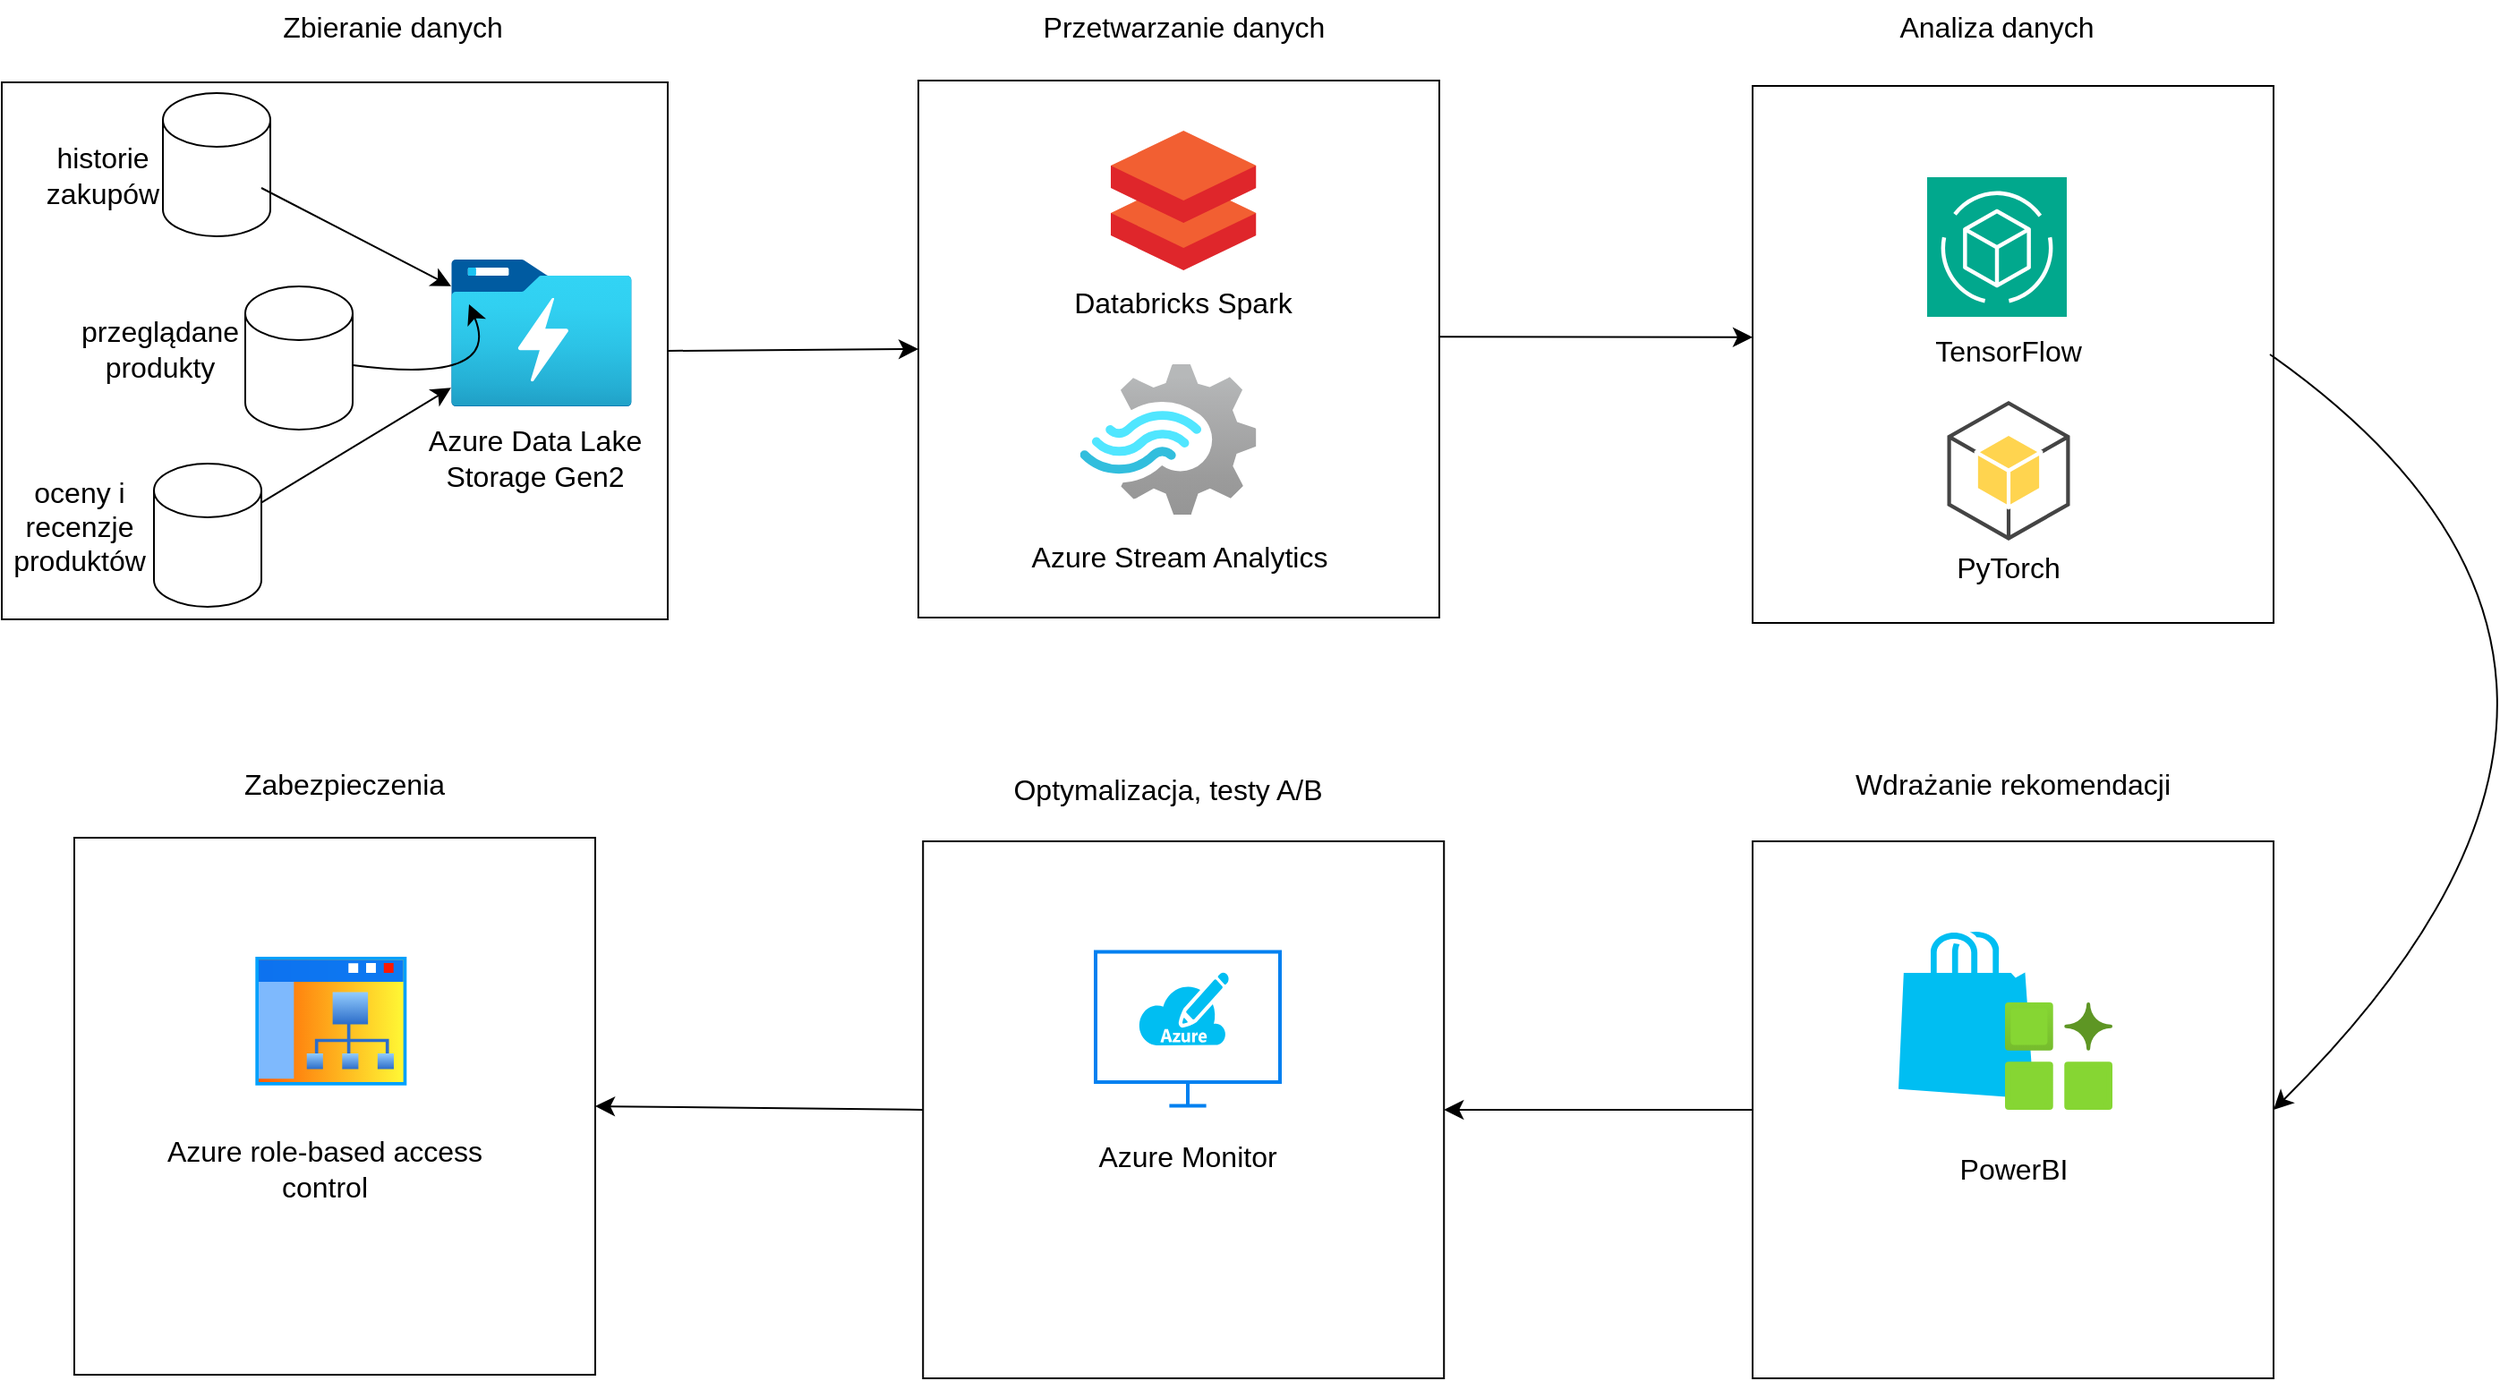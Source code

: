 <mxfile version="24.3.1" type="onedrive">
  <diagram name="Strona-1" id="Z-8fy4U7LTjAwe9fAACf">
    <mxGraphModel grid="0" page="0" gridSize="10" guides="1" tooltips="1" connect="1" arrows="1" fold="1" pageScale="1" pageWidth="827" pageHeight="1169" math="0" shadow="0">
      <root>
        <mxCell id="0" />
        <mxCell id="1" parent="0" />
        <mxCell id="duZjUQYaqQUHjqYcm7z--2" value="" style="rounded=0;whiteSpace=wrap;html=1;" vertex="1" parent="1">
          <mxGeometry x="-611" y="-119" width="372" height="300" as="geometry" />
        </mxCell>
        <mxCell id="duZjUQYaqQUHjqYcm7z--3" value="" style="image;aspect=fixed;html=1;points=[];align=center;fontSize=12;image=img/lib/azure2/storage/Data_Lake_Storage_Gen1.svg;" vertex="1" parent="1">
          <mxGeometry x="-360" y="-20" width="100.92" height="82" as="geometry" />
        </mxCell>
        <mxCell id="duZjUQYaqQUHjqYcm7z--6" style="edgeStyle=none;curved=1;rounded=0;orthogonalLoop=1;jettySize=auto;html=1;exitX=0.5;exitY=1;exitDx=0;exitDy=0;fontSize=12;startSize=8;endSize=8;" edge="1" parent="1" source="duZjUQYaqQUHjqYcm7z--2" target="duZjUQYaqQUHjqYcm7z--2">
          <mxGeometry relative="1" as="geometry" />
        </mxCell>
        <mxCell id="duZjUQYaqQUHjqYcm7z--15" value="" style="shape=cylinder3;whiteSpace=wrap;html=1;boundedLbl=1;backgroundOutline=1;size=15;" vertex="1" parent="1">
          <mxGeometry x="-521" y="-113" width="60" height="80" as="geometry" />
        </mxCell>
        <mxCell id="duZjUQYaqQUHjqYcm7z--16" value="" style="shape=cylinder3;whiteSpace=wrap;html=1;boundedLbl=1;backgroundOutline=1;size=15;" vertex="1" parent="1">
          <mxGeometry x="-475" y="-5" width="60" height="80" as="geometry" />
        </mxCell>
        <mxCell id="duZjUQYaqQUHjqYcm7z--17" value="" style="shape=cylinder3;whiteSpace=wrap;html=1;boundedLbl=1;backgroundOutline=1;size=15;" vertex="1" parent="1">
          <mxGeometry x="-526" y="94" width="60" height="80" as="geometry" />
        </mxCell>
        <mxCell id="duZjUQYaqQUHjqYcm7z--20" value="" style="endArrow=classic;html=1;rounded=0;fontSize=12;startSize=8;endSize=8;curved=1;" edge="1" parent="1" target="duZjUQYaqQUHjqYcm7z--3">
          <mxGeometry width="50" height="50" relative="1" as="geometry">
            <mxPoint x="-466" y="-60" as="sourcePoint" />
            <mxPoint x="-387" y="-23.997" as="targetPoint" />
          </mxGeometry>
        </mxCell>
        <mxCell id="duZjUQYaqQUHjqYcm7z--21" value="" style="endArrow=classic;html=1;rounded=0;fontSize=12;startSize=8;endSize=8;curved=1;" edge="1" parent="1" source="duZjUQYaqQUHjqYcm7z--16">
          <mxGeometry width="50" height="50" relative="1" as="geometry">
            <mxPoint x="-456" y="-50" as="sourcePoint" />
            <mxPoint x="-350" y="5" as="targetPoint" />
            <Array as="points">
              <mxPoint x="-331" y="50" />
            </Array>
          </mxGeometry>
        </mxCell>
        <mxCell id="duZjUQYaqQUHjqYcm7z--22" value="" style="endArrow=classic;html=1;rounded=0;fontSize=12;startSize=8;endSize=8;curved=1;" edge="1" parent="1" source="duZjUQYaqQUHjqYcm7z--17" target="duZjUQYaqQUHjqYcm7z--3">
          <mxGeometry width="50" height="50" relative="1" as="geometry">
            <mxPoint x="-456" y="-50" as="sourcePoint" />
            <mxPoint x="-350" y="5" as="targetPoint" />
          </mxGeometry>
        </mxCell>
        <mxCell id="duZjUQYaqQUHjqYcm7z--23" value="" style="rounded=0;whiteSpace=wrap;html=1;" vertex="1" parent="1">
          <mxGeometry x="-99" y="-120" width="291" height="300" as="geometry" />
        </mxCell>
        <mxCell id="duZjUQYaqQUHjqYcm7z--25" value="" style="image;aspect=fixed;html=1;points=[];align=center;fontSize=12;image=img/lib/azure2/analytics/Stream_Analytics_Jobs.svg;" vertex="1" parent="1">
          <mxGeometry x="-8.74" y="38.5" width="98.48" height="84" as="geometry" />
        </mxCell>
        <mxCell id="duZjUQYaqQUHjqYcm7z--26" value="" style="image;sketch=0;aspect=fixed;html=1;points=[];align=center;fontSize=12;image=img/lib/mscae/Databricks.svg;" vertex="1" parent="1">
          <mxGeometry x="8.49" y="-92" width="81.25" height="78" as="geometry" />
        </mxCell>
        <mxCell id="duZjUQYaqQUHjqYcm7z--30" value="" style="endArrow=classic;html=1;rounded=0;fontSize=12;startSize=8;endSize=8;curved=1;exitX=1;exitY=0.5;exitDx=0;exitDy=0;entryX=0;entryY=0.5;entryDx=0;entryDy=0;" edge="1" parent="1" source="duZjUQYaqQUHjqYcm7z--2" target="duZjUQYaqQUHjqYcm7z--23">
          <mxGeometry width="50" height="50" relative="1" as="geometry">
            <mxPoint x="190" y="221" as="sourcePoint" />
            <mxPoint x="240" y="171" as="targetPoint" />
          </mxGeometry>
        </mxCell>
        <mxCell id="duZjUQYaqQUHjqYcm7z--31" value="" style="rounded=0;whiteSpace=wrap;html=1;" vertex="1" parent="1">
          <mxGeometry x="367" y="-117" width="291" height="300" as="geometry" />
        </mxCell>
        <mxCell id="duZjUQYaqQUHjqYcm7z--33" value="" style="sketch=0;points=[[0,0,0],[0.25,0,0],[0.5,0,0],[0.75,0,0],[1,0,0],[0,1,0],[0.25,1,0],[0.5,1,0],[0.75,1,0],[1,1,0],[0,0.25,0],[0,0.5,0],[0,0.75,0],[1,0.25,0],[1,0.5,0],[1,0.75,0]];outlineConnect=0;fontColor=#232F3E;fillColor=#01A88D;strokeColor=#ffffff;dashed=0;verticalLabelPosition=bottom;verticalAlign=top;align=center;html=1;fontSize=12;fontStyle=0;aspect=fixed;shape=mxgraph.aws4.resourceIcon;resIcon=mxgraph.aws4.tensorflow_on_aws;" vertex="1" parent="1">
          <mxGeometry x="464.5" y="-66" width="78" height="78" as="geometry" />
        </mxCell>
        <mxCell id="duZjUQYaqQUHjqYcm7z--34" value="" style="outlineConnect=0;dashed=0;verticalLabelPosition=bottom;verticalAlign=top;align=center;html=1;shape=mxgraph.aws3.android;fillColor=#FFD44F;gradientColor=none;" vertex="1" parent="1">
          <mxGeometry x="475.75" y="59" width="68.5" height="78" as="geometry" />
        </mxCell>
        <mxCell id="duZjUQYaqQUHjqYcm7z--35" value="" style="endArrow=classic;html=1;rounded=0;fontSize=12;startSize=8;endSize=8;curved=1;exitX=1;exitY=0.477;exitDx=0;exitDy=0;entryX=0;entryY=0.468;entryDx=0;entryDy=0;entryPerimeter=0;exitPerimeter=0;" edge="1" parent="1" source="duZjUQYaqQUHjqYcm7z--23" target="duZjUQYaqQUHjqYcm7z--31">
          <mxGeometry width="50" height="50" relative="1" as="geometry">
            <mxPoint x="211" y="21.5" as="sourcePoint" />
            <mxPoint x="351" y="20.5" as="targetPoint" />
          </mxGeometry>
        </mxCell>
        <mxCell id="duZjUQYaqQUHjqYcm7z--36" value="Zbieranie danych" style="text;strokeColor=none;fillColor=none;html=1;align=center;verticalAlign=middle;whiteSpace=wrap;rounded=0;fontSize=16;" vertex="1" parent="1">
          <mxGeometry x="-462.5" y="-165" width="139" height="30" as="geometry" />
        </mxCell>
        <mxCell id="duZjUQYaqQUHjqYcm7z--37" value="Przetwarzanie danych" style="text;strokeColor=none;fillColor=none;html=1;align=center;verticalAlign=middle;whiteSpace=wrap;rounded=0;fontSize=16;" vertex="1" parent="1">
          <mxGeometry x="-47.39" y="-165" width="193" height="30" as="geometry" />
        </mxCell>
        <mxCell id="duZjUQYaqQUHjqYcm7z--38" value="Analiza danych" style="text;strokeColor=none;fillColor=none;html=1;align=center;verticalAlign=middle;whiteSpace=wrap;rounded=0;fontSize=16;" vertex="1" parent="1">
          <mxGeometry x="407" y="-165" width="193" height="30" as="geometry" />
        </mxCell>
        <mxCell id="duZjUQYaqQUHjqYcm7z--40" value="historie zakupów" style="text;strokeColor=none;fillColor=none;html=1;align=center;verticalAlign=middle;whiteSpace=wrap;rounded=0;fontSize=16;" vertex="1" parent="1">
          <mxGeometry x="-598" y="-76" width="87" height="17" as="geometry" />
        </mxCell>
        <mxCell id="duZjUQYaqQUHjqYcm7z--41" value="przeglądane produkty" style="text;strokeColor=none;fillColor=none;html=1;align=center;verticalAlign=middle;whiteSpace=wrap;rounded=0;fontSize=16;" vertex="1" parent="1">
          <mxGeometry x="-566" y="21.5" width="87" height="17" as="geometry" />
        </mxCell>
        <mxCell id="duZjUQYaqQUHjqYcm7z--43" value="oceny i recenzje produktów" style="text;strokeColor=none;fillColor=none;html=1;align=center;verticalAlign=middle;whiteSpace=wrap;rounded=0;fontSize=16;" vertex="1" parent="1">
          <mxGeometry x="-611" y="121" width="87" height="16" as="geometry" />
        </mxCell>
        <mxCell id="duZjUQYaqQUHjqYcm7z--44" value="Azure Data Lake Storage Gen2" style="text;strokeColor=none;fillColor=none;html=1;align=center;verticalAlign=middle;whiteSpace=wrap;rounded=0;fontSize=16;" vertex="1" parent="1">
          <mxGeometry x="-377" y="82" width="128" height="17" as="geometry" />
        </mxCell>
        <mxCell id="duZjUQYaqQUHjqYcm7z--45" value="Databricks Spark" style="text;strokeColor=none;fillColor=none;html=1;align=center;verticalAlign=middle;whiteSpace=wrap;rounded=0;fontSize=16;" vertex="1" parent="1">
          <mxGeometry x="-14.89" y="-5" width="128" height="17" as="geometry" />
        </mxCell>
        <mxCell id="duZjUQYaqQUHjqYcm7z--46" value="Azure Stream Analytics" style="text;strokeColor=none;fillColor=none;html=1;align=center;verticalAlign=middle;whiteSpace=wrap;rounded=0;fontSize=16;" vertex="1" parent="1">
          <mxGeometry x="-41.25" y="137" width="175.5" height="17" as="geometry" />
        </mxCell>
        <mxCell id="duZjUQYaqQUHjqYcm7z--48" value="TensorFlow" style="text;strokeColor=none;fillColor=none;html=1;align=center;verticalAlign=middle;whiteSpace=wrap;rounded=0;fontSize=16;" vertex="1" parent="1">
          <mxGeometry x="446" y="22.5" width="128" height="17" as="geometry" />
        </mxCell>
        <mxCell id="duZjUQYaqQUHjqYcm7z--49" value="PyTorch" style="text;strokeColor=none;fillColor=none;html=1;align=center;verticalAlign=middle;whiteSpace=wrap;rounded=0;fontSize=16;" vertex="1" parent="1">
          <mxGeometry x="446" y="143" width="128" height="17" as="geometry" />
        </mxCell>
        <mxCell id="duZjUQYaqQUHjqYcm7z--51" value="" style="rounded=0;whiteSpace=wrap;html=1;" vertex="1" parent="1">
          <mxGeometry x="367" y="305" width="291" height="300" as="geometry" />
        </mxCell>
        <mxCell id="duZjUQYaqQUHjqYcm7z--52" value="" style="endArrow=classic;html=1;rounded=0;fontSize=12;startSize=8;endSize=8;curved=1;entryX=1;entryY=0.5;entryDx=0;entryDy=0;" edge="1" parent="1" target="duZjUQYaqQUHjqYcm7z--51">
          <mxGeometry width="50" height="50" relative="1" as="geometry">
            <mxPoint x="656" y="33" as="sourcePoint" />
            <mxPoint x="835" y="40" as="targetPoint" />
            <Array as="points">
              <mxPoint x="906" y="209" />
            </Array>
          </mxGeometry>
        </mxCell>
        <mxCell id="duZjUQYaqQUHjqYcm7z--54" value="Wdrażanie rekomendacji" style="text;strokeColor=none;fillColor=none;html=1;align=center;verticalAlign=middle;whiteSpace=wrap;rounded=0;fontSize=16;" vertex="1" parent="1">
          <mxGeometry x="416" y="258" width="193" height="30" as="geometry" />
        </mxCell>
        <mxCell id="duZjUQYaqQUHjqYcm7z--56" value="PowerBI" style="text;strokeColor=none;fillColor=none;html=1;align=center;verticalAlign=middle;whiteSpace=wrap;rounded=0;fontSize=16;" vertex="1" parent="1">
          <mxGeometry x="448.5" y="479" width="128" height="17" as="geometry" />
        </mxCell>
        <mxCell id="duZjUQYaqQUHjqYcm7z--57" value="" style="rounded=0;whiteSpace=wrap;html=1;" vertex="1" parent="1">
          <mxGeometry x="-96.39" y="305" width="291" height="300" as="geometry" />
        </mxCell>
        <mxCell id="duZjUQYaqQUHjqYcm7z--58" value="Optymalizacja, testy A/B" style="text;strokeColor=none;fillColor=none;html=1;align=center;verticalAlign=middle;whiteSpace=wrap;rounded=0;fontSize=16;" vertex="1" parent="1">
          <mxGeometry x="-56" y="261" width="193" height="30" as="geometry" />
        </mxCell>
        <mxCell id="duZjUQYaqQUHjqYcm7z--60" value="" style="html=1;verticalLabelPosition=bottom;align=center;labelBackgroundColor=#ffffff;verticalAlign=top;strokeWidth=2;strokeColor=#0080F0;shadow=0;dashed=0;shape=mxgraph.ios7.icons.monitor;" vertex="1" parent="1">
          <mxGeometry x="4.441e-16" y="366.75" width="103" height="86" as="geometry" />
        </mxCell>
        <mxCell id="duZjUQYaqQUHjqYcm7z--59" value="" style="verticalLabelPosition=bottom;html=1;verticalAlign=top;align=center;strokeColor=none;fillColor=#00BEF2;shape=mxgraph.azure.azure_subscription;" vertex="1" parent="1">
          <mxGeometry x="23.67" y="378" width="50.89" height="41" as="geometry" />
        </mxCell>
        <mxCell id="duZjUQYaqQUHjqYcm7z--61" value="Azure Monitor" style="text;strokeColor=none;fillColor=none;html=1;align=center;verticalAlign=middle;whiteSpace=wrap;rounded=0;fontSize=16;" vertex="1" parent="1">
          <mxGeometry x="-45" y="466" width="193" height="30" as="geometry" />
        </mxCell>
        <mxCell id="duZjUQYaqQUHjqYcm7z--62" value="" style="endArrow=classic;html=1;rounded=0;fontSize=12;startSize=8;endSize=8;curved=1;exitX=0;exitY=0.5;exitDx=0;exitDy=0;entryX=1;entryY=0.5;entryDx=0;entryDy=0;" edge="1" parent="1" source="duZjUQYaqQUHjqYcm7z--51" target="duZjUQYaqQUHjqYcm7z--57">
          <mxGeometry width="50" height="50" relative="1" as="geometry">
            <mxPoint x="202" y="33" as="sourcePoint" />
            <mxPoint x="377" y="33" as="targetPoint" />
          </mxGeometry>
        </mxCell>
        <mxCell id="duZjUQYaqQUHjqYcm7z--63" value="" style="verticalLabelPosition=bottom;html=1;verticalAlign=top;align=center;strokeColor=none;fillColor=#00BEF2;shape=mxgraph.azure.azure_marketplace;" vertex="1" parent="1">
          <mxGeometry x="448.5" y="355" width="75" height="93" as="geometry" />
        </mxCell>
        <mxCell id="duZjUQYaqQUHjqYcm7z--55" value="" style="image;aspect=fixed;html=1;points=[];align=center;fontSize=12;image=img/lib/azure2/general/Preview_Features.svg;" vertex="1" parent="1">
          <mxGeometry x="508" y="395" width="60" height="60" as="geometry" />
        </mxCell>
        <mxCell id="duZjUQYaqQUHjqYcm7z--64" value="" style="rounded=0;whiteSpace=wrap;html=1;" vertex="1" parent="1">
          <mxGeometry x="-570.5" y="303" width="291" height="300" as="geometry" />
        </mxCell>
        <mxCell id="duZjUQYaqQUHjqYcm7z--65" value="" style="endArrow=classic;html=1;rounded=0;fontSize=12;startSize=8;endSize=8;curved=1;exitX=0;exitY=0.5;exitDx=0;exitDy=0;entryX=1;entryY=0.5;entryDx=0;entryDy=0;" edge="1" parent="1" source="duZjUQYaqQUHjqYcm7z--57" target="duZjUQYaqQUHjqYcm7z--64">
          <mxGeometry width="50" height="50" relative="1" as="geometry">
            <mxPoint x="377" y="465" as="sourcePoint" />
            <mxPoint x="205" y="465" as="targetPoint" />
          </mxGeometry>
        </mxCell>
        <mxCell id="duZjUQYaqQUHjqYcm7z--66" value="Zabezpieczenia" style="text;strokeColor=none;fillColor=none;html=1;align=center;verticalAlign=middle;whiteSpace=wrap;rounded=0;fontSize=16;" vertex="1" parent="1">
          <mxGeometry x="-516.5" y="258" width="193" height="30" as="geometry" />
        </mxCell>
        <mxCell id="duZjUQYaqQUHjqYcm7z--67" value="" style="image;aspect=fixed;perimeter=ellipsePerimeter;html=1;align=center;shadow=0;dashed=0;spacingTop=3;image=img/lib/active_directory/sub_site.svg;" vertex="1" parent="1">
          <mxGeometry x="-472" y="366.75" width="89.53" height="77" as="geometry" />
        </mxCell>
        <mxCell id="duZjUQYaqQUHjqYcm7z--68" value="Azure role-based access control" style="text;strokeColor=none;fillColor=none;html=1;align=center;verticalAlign=middle;whiteSpace=wrap;rounded=0;fontSize=16;" vertex="1" parent="1">
          <mxGeometry x="-526.73" y="472.5" width="193" height="30" as="geometry" />
        </mxCell>
      </root>
    </mxGraphModel>
  </diagram>
</mxfile>
